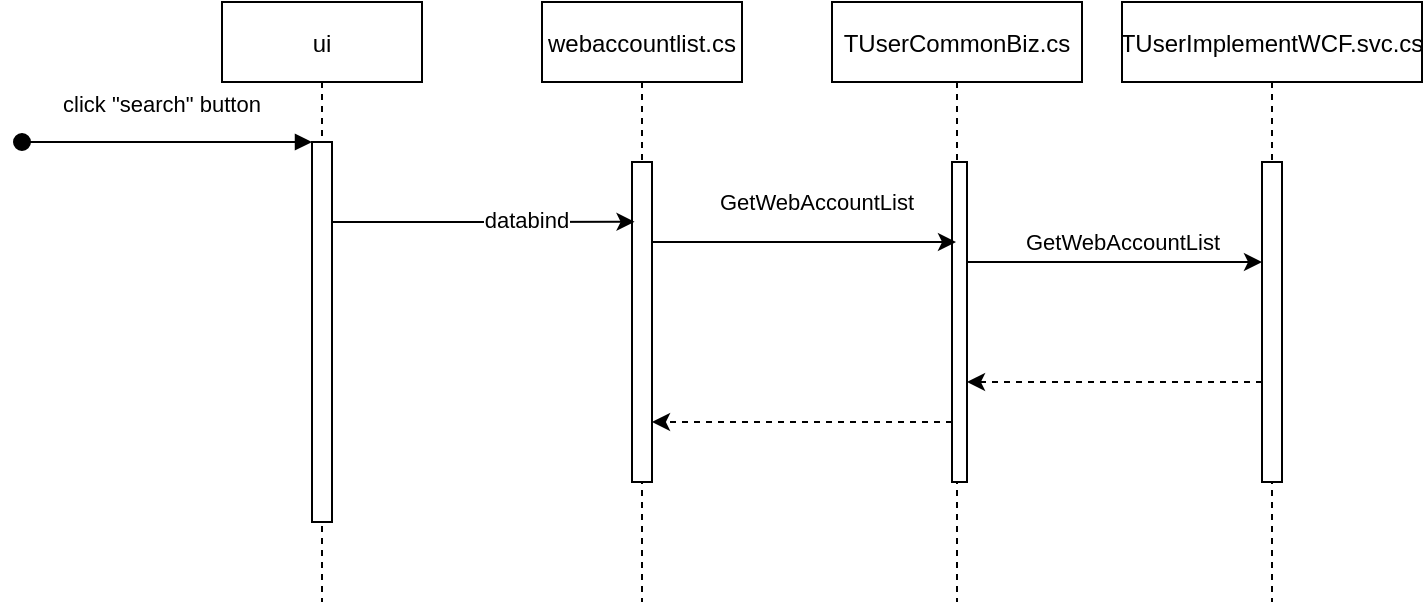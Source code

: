<mxfile version="20.4.0" type="github">
  <diagram id="kgpKYQtTHZ0yAKxKKP6v" name="Page-1">
    <mxGraphModel dx="769" dy="429" grid="1" gridSize="10" guides="1" tooltips="1" connect="1" arrows="1" fold="1" page="1" pageScale="1" pageWidth="850" pageHeight="1100" math="0" shadow="0">
      <root>
        <mxCell id="0" />
        <mxCell id="1" parent="0" />
        <mxCell id="3nuBFxr9cyL0pnOWT2aG-1" value="ui" style="shape=umlLifeline;perimeter=lifelinePerimeter;container=1;collapsible=0;recursiveResize=0;rounded=0;shadow=0;strokeWidth=1;" parent="1" vertex="1">
          <mxGeometry x="120" y="80" width="100" height="300" as="geometry" />
        </mxCell>
        <mxCell id="3nuBFxr9cyL0pnOWT2aG-2" value="" style="points=[];perimeter=orthogonalPerimeter;rounded=0;shadow=0;strokeWidth=1;" parent="3nuBFxr9cyL0pnOWT2aG-1" vertex="1">
          <mxGeometry x="45" y="70" width="10" height="190" as="geometry" />
        </mxCell>
        <mxCell id="3nuBFxr9cyL0pnOWT2aG-3" value="click &quot;search&quot; button" style="verticalAlign=bottom;startArrow=oval;endArrow=block;startSize=8;shadow=0;strokeWidth=1;" parent="3nuBFxr9cyL0pnOWT2aG-1" target="3nuBFxr9cyL0pnOWT2aG-2" edge="1">
          <mxGeometry x="-0.035" y="10" relative="1" as="geometry">
            <mxPoint x="-100" y="70" as="sourcePoint" />
            <mxPoint as="offset" />
          </mxGeometry>
        </mxCell>
        <mxCell id="3nuBFxr9cyL0pnOWT2aG-5" value="webaccountlist.cs" style="shape=umlLifeline;perimeter=lifelinePerimeter;container=1;collapsible=0;recursiveResize=0;rounded=0;shadow=0;strokeWidth=1;" parent="1" vertex="1">
          <mxGeometry x="280" y="80" width="100" height="300" as="geometry" />
        </mxCell>
        <mxCell id="3nuBFxr9cyL0pnOWT2aG-6" value="" style="points=[];perimeter=orthogonalPerimeter;rounded=0;shadow=0;strokeWidth=1;" parent="3nuBFxr9cyL0pnOWT2aG-5" vertex="1">
          <mxGeometry x="45" y="80" width="10" height="160" as="geometry" />
        </mxCell>
        <mxCell id="H7Pg9gq6t3Lr05ZBMVza-12" style="edgeStyle=orthogonalEdgeStyle;rounded=0;orthogonalLoop=1;jettySize=auto;html=1;entryX=0.126;entryY=0.187;entryDx=0;entryDy=0;entryPerimeter=0;" edge="1" parent="1" source="3nuBFxr9cyL0pnOWT2aG-2" target="3nuBFxr9cyL0pnOWT2aG-6">
          <mxGeometry relative="1" as="geometry">
            <mxPoint x="340" y="190" as="targetPoint" />
            <Array as="points">
              <mxPoint x="220" y="190" />
              <mxPoint x="220" y="190" />
            </Array>
          </mxGeometry>
        </mxCell>
        <mxCell id="H7Pg9gq6t3Lr05ZBMVza-15" value="databind" style="edgeLabel;html=1;align=center;verticalAlign=middle;resizable=0;points=[];" vertex="1" connectable="0" parent="H7Pg9gq6t3Lr05ZBMVza-12">
          <mxGeometry x="0.273" y="1" relative="1" as="geometry">
            <mxPoint as="offset" />
          </mxGeometry>
        </mxCell>
        <mxCell id="H7Pg9gq6t3Lr05ZBMVza-13" value="TUserCommonBiz.cs" style="shape=umlLifeline;perimeter=lifelinePerimeter;container=1;collapsible=0;recursiveResize=0;rounded=0;shadow=0;strokeWidth=1;" vertex="1" parent="1">
          <mxGeometry x="425" y="80" width="125" height="300" as="geometry" />
        </mxCell>
        <mxCell id="H7Pg9gq6t3Lr05ZBMVza-14" value="" style="points=[];perimeter=orthogonalPerimeter;rounded=0;shadow=0;strokeWidth=1;" vertex="1" parent="H7Pg9gq6t3Lr05ZBMVza-13">
          <mxGeometry x="60" y="80" width="7.5" height="160" as="geometry" />
        </mxCell>
        <mxCell id="H7Pg9gq6t3Lr05ZBMVza-18" style="edgeStyle=orthogonalEdgeStyle;rounded=0;orthogonalLoop=1;jettySize=auto;html=1;" edge="1" parent="1" source="3nuBFxr9cyL0pnOWT2aG-6" target="H7Pg9gq6t3Lr05ZBMVza-13">
          <mxGeometry relative="1" as="geometry">
            <Array as="points">
              <mxPoint x="410" y="200" />
              <mxPoint x="410" y="200" />
            </Array>
          </mxGeometry>
        </mxCell>
        <mxCell id="H7Pg9gq6t3Lr05ZBMVza-19" value="GetWebAccountList" style="edgeLabel;html=1;align=center;verticalAlign=middle;resizable=0;points=[];" vertex="1" connectable="0" parent="H7Pg9gq6t3Lr05ZBMVza-18">
          <mxGeometry x="0.181" y="2" relative="1" as="geometry">
            <mxPoint x="-8" y="-18" as="offset" />
          </mxGeometry>
        </mxCell>
        <mxCell id="H7Pg9gq6t3Lr05ZBMVza-20" value="TUserImplementWCF.svc.cs" style="shape=umlLifeline;perimeter=lifelinePerimeter;container=1;collapsible=0;recursiveResize=0;rounded=0;shadow=0;strokeWidth=1;" vertex="1" parent="1">
          <mxGeometry x="570" y="80" width="150" height="300" as="geometry" />
        </mxCell>
        <mxCell id="H7Pg9gq6t3Lr05ZBMVza-21" value="" style="points=[];perimeter=orthogonalPerimeter;rounded=0;shadow=0;strokeWidth=1;" vertex="1" parent="H7Pg9gq6t3Lr05ZBMVza-20">
          <mxGeometry x="70" y="80" width="10" height="160" as="geometry" />
        </mxCell>
        <mxCell id="H7Pg9gq6t3Lr05ZBMVza-22" style="edgeStyle=orthogonalEdgeStyle;rounded=0;orthogonalLoop=1;jettySize=auto;html=1;" edge="1" parent="1" source="H7Pg9gq6t3Lr05ZBMVza-14" target="H7Pg9gq6t3Lr05ZBMVza-21">
          <mxGeometry relative="1" as="geometry">
            <Array as="points">
              <mxPoint x="550" y="210" />
              <mxPoint x="550" y="210" />
            </Array>
          </mxGeometry>
        </mxCell>
        <mxCell id="H7Pg9gq6t3Lr05ZBMVza-23" value="GetWebAccountList" style="edgeLabel;html=1;align=center;verticalAlign=middle;resizable=0;points=[];" vertex="1" connectable="0" parent="H7Pg9gq6t3Lr05ZBMVza-22">
          <mxGeometry x="0.09" y="2" relative="1" as="geometry">
            <mxPoint x="-3" y="-8" as="offset" />
          </mxGeometry>
        </mxCell>
        <mxCell id="H7Pg9gq6t3Lr05ZBMVza-24" style="edgeStyle=orthogonalEdgeStyle;rounded=0;orthogonalLoop=1;jettySize=auto;html=1;dashed=1;" edge="1" parent="1" source="H7Pg9gq6t3Lr05ZBMVza-21" target="H7Pg9gq6t3Lr05ZBMVza-14">
          <mxGeometry relative="1" as="geometry">
            <Array as="points">
              <mxPoint x="570" y="270" />
              <mxPoint x="570" y="270" />
            </Array>
          </mxGeometry>
        </mxCell>
        <mxCell id="H7Pg9gq6t3Lr05ZBMVza-25" style="edgeStyle=orthogonalEdgeStyle;rounded=0;orthogonalLoop=1;jettySize=auto;html=1;dashed=1;" edge="1" parent="1" source="H7Pg9gq6t3Lr05ZBMVza-14" target="3nuBFxr9cyL0pnOWT2aG-6">
          <mxGeometry relative="1" as="geometry">
            <Array as="points">
              <mxPoint x="410" y="290" />
              <mxPoint x="410" y="290" />
            </Array>
          </mxGeometry>
        </mxCell>
      </root>
    </mxGraphModel>
  </diagram>
</mxfile>

